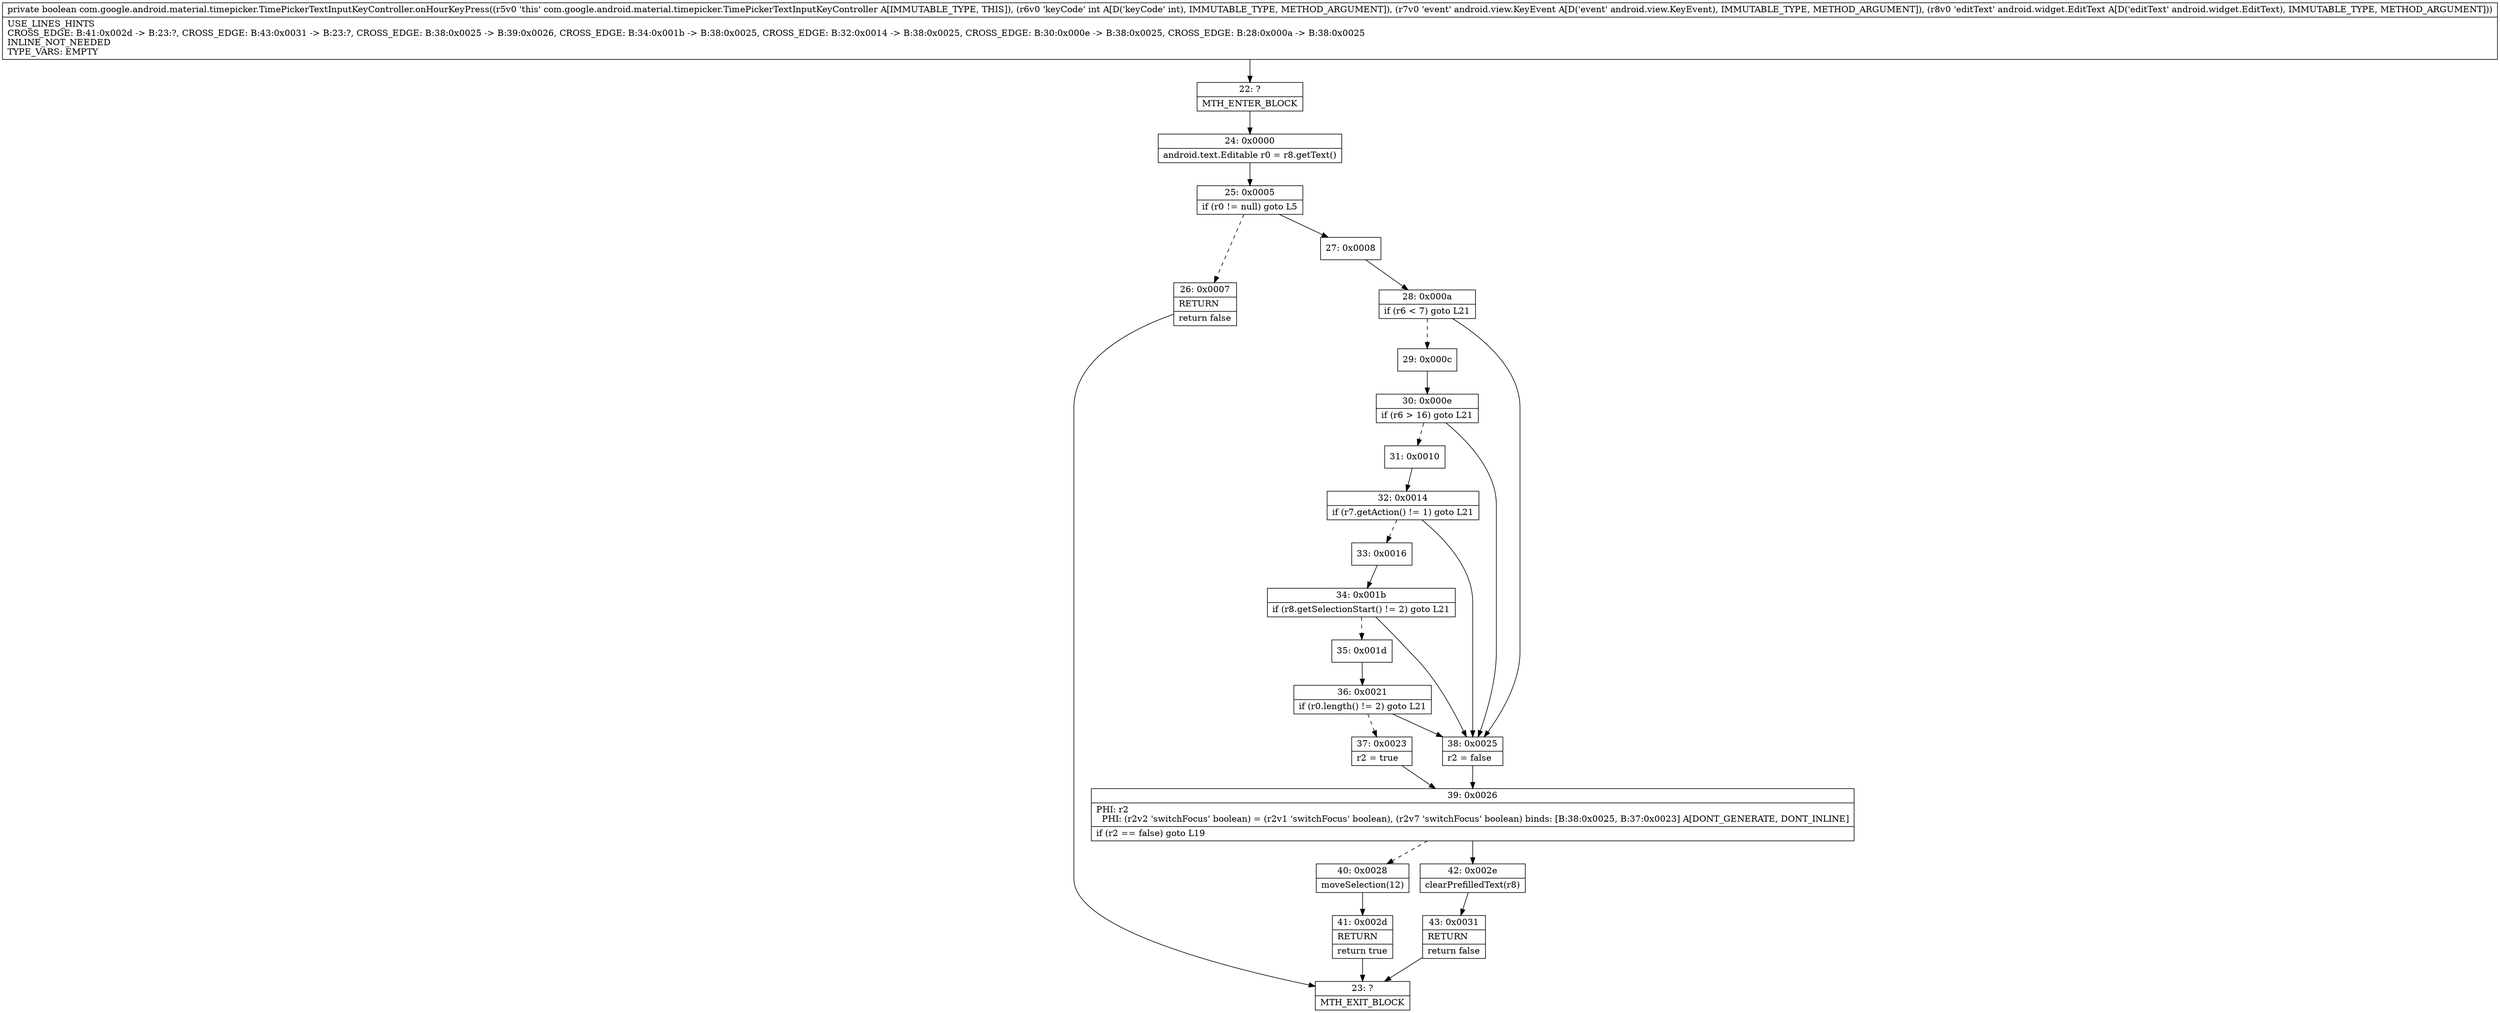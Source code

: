 digraph "CFG forcom.google.android.material.timepicker.TimePickerTextInputKeyController.onHourKeyPress(ILandroid\/view\/KeyEvent;Landroid\/widget\/EditText;)Z" {
Node_22 [shape=record,label="{22\:\ ?|MTH_ENTER_BLOCK\l}"];
Node_24 [shape=record,label="{24\:\ 0x0000|android.text.Editable r0 = r8.getText()\l}"];
Node_25 [shape=record,label="{25\:\ 0x0005|if (r0 != null) goto L5\l}"];
Node_26 [shape=record,label="{26\:\ 0x0007|RETURN\l|return false\l}"];
Node_23 [shape=record,label="{23\:\ ?|MTH_EXIT_BLOCK\l}"];
Node_27 [shape=record,label="{27\:\ 0x0008}"];
Node_28 [shape=record,label="{28\:\ 0x000a|if (r6 \< 7) goto L21\l}"];
Node_29 [shape=record,label="{29\:\ 0x000c}"];
Node_30 [shape=record,label="{30\:\ 0x000e|if (r6 \> 16) goto L21\l}"];
Node_31 [shape=record,label="{31\:\ 0x0010}"];
Node_32 [shape=record,label="{32\:\ 0x0014|if (r7.getAction() != 1) goto L21\l}"];
Node_33 [shape=record,label="{33\:\ 0x0016}"];
Node_34 [shape=record,label="{34\:\ 0x001b|if (r8.getSelectionStart() != 2) goto L21\l}"];
Node_35 [shape=record,label="{35\:\ 0x001d}"];
Node_36 [shape=record,label="{36\:\ 0x0021|if (r0.length() != 2) goto L21\l}"];
Node_37 [shape=record,label="{37\:\ 0x0023|r2 = true\l}"];
Node_39 [shape=record,label="{39\:\ 0x0026|PHI: r2 \l  PHI: (r2v2 'switchFocus' boolean) = (r2v1 'switchFocus' boolean), (r2v7 'switchFocus' boolean) binds: [B:38:0x0025, B:37:0x0023] A[DONT_GENERATE, DONT_INLINE]\l|if (r2 == false) goto L19\l}"];
Node_40 [shape=record,label="{40\:\ 0x0028|moveSelection(12)\l}"];
Node_41 [shape=record,label="{41\:\ 0x002d|RETURN\l|return true\l}"];
Node_42 [shape=record,label="{42\:\ 0x002e|clearPrefilledText(r8)\l}"];
Node_43 [shape=record,label="{43\:\ 0x0031|RETURN\l|return false\l}"];
Node_38 [shape=record,label="{38\:\ 0x0025|r2 = false\l}"];
MethodNode[shape=record,label="{private boolean com.google.android.material.timepicker.TimePickerTextInputKeyController.onHourKeyPress((r5v0 'this' com.google.android.material.timepicker.TimePickerTextInputKeyController A[IMMUTABLE_TYPE, THIS]), (r6v0 'keyCode' int A[D('keyCode' int), IMMUTABLE_TYPE, METHOD_ARGUMENT]), (r7v0 'event' android.view.KeyEvent A[D('event' android.view.KeyEvent), IMMUTABLE_TYPE, METHOD_ARGUMENT]), (r8v0 'editText' android.widget.EditText A[D('editText' android.widget.EditText), IMMUTABLE_TYPE, METHOD_ARGUMENT]))  | USE_LINES_HINTS\lCROSS_EDGE: B:41:0x002d \-\> B:23:?, CROSS_EDGE: B:43:0x0031 \-\> B:23:?, CROSS_EDGE: B:38:0x0025 \-\> B:39:0x0026, CROSS_EDGE: B:34:0x001b \-\> B:38:0x0025, CROSS_EDGE: B:32:0x0014 \-\> B:38:0x0025, CROSS_EDGE: B:30:0x000e \-\> B:38:0x0025, CROSS_EDGE: B:28:0x000a \-\> B:38:0x0025\lINLINE_NOT_NEEDED\lTYPE_VARS: EMPTY\l}"];
MethodNode -> Node_22;Node_22 -> Node_24;
Node_24 -> Node_25;
Node_25 -> Node_26[style=dashed];
Node_25 -> Node_27;
Node_26 -> Node_23;
Node_27 -> Node_28;
Node_28 -> Node_29[style=dashed];
Node_28 -> Node_38;
Node_29 -> Node_30;
Node_30 -> Node_31[style=dashed];
Node_30 -> Node_38;
Node_31 -> Node_32;
Node_32 -> Node_33[style=dashed];
Node_32 -> Node_38;
Node_33 -> Node_34;
Node_34 -> Node_35[style=dashed];
Node_34 -> Node_38;
Node_35 -> Node_36;
Node_36 -> Node_37[style=dashed];
Node_36 -> Node_38;
Node_37 -> Node_39;
Node_39 -> Node_40[style=dashed];
Node_39 -> Node_42;
Node_40 -> Node_41;
Node_41 -> Node_23;
Node_42 -> Node_43;
Node_43 -> Node_23;
Node_38 -> Node_39;
}

